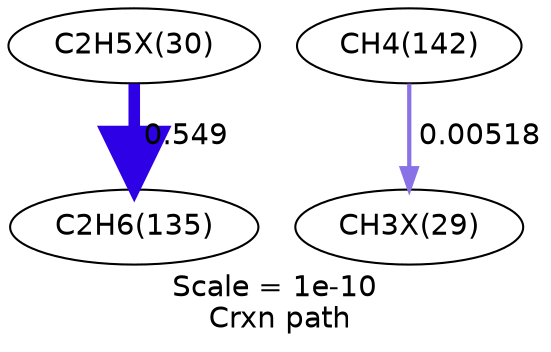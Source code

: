 digraph reaction_paths {
center=1;
s38 -> s13[fontname="Helvetica", style="setlinewidth(5.55)", arrowsize=2.77, color="0.7, 1.05, 0.9"
, label=" 0.549"];
s15 -> s37[fontname="Helvetica", style="setlinewidth(2.03)", arrowsize=1.01, color="0.7, 0.505, 0.9"
, label=" 0.00518"];
s13 [ fontname="Helvetica", label="C2H6(135)"];
s15 [ fontname="Helvetica", label="CH4(142)"];
s37 [ fontname="Helvetica", label="CH3X(29)"];
s38 [ fontname="Helvetica", label="C2H5X(30)"];
 label = "Scale = 1e-10\l Crxn path";
 fontname = "Helvetica";
}
